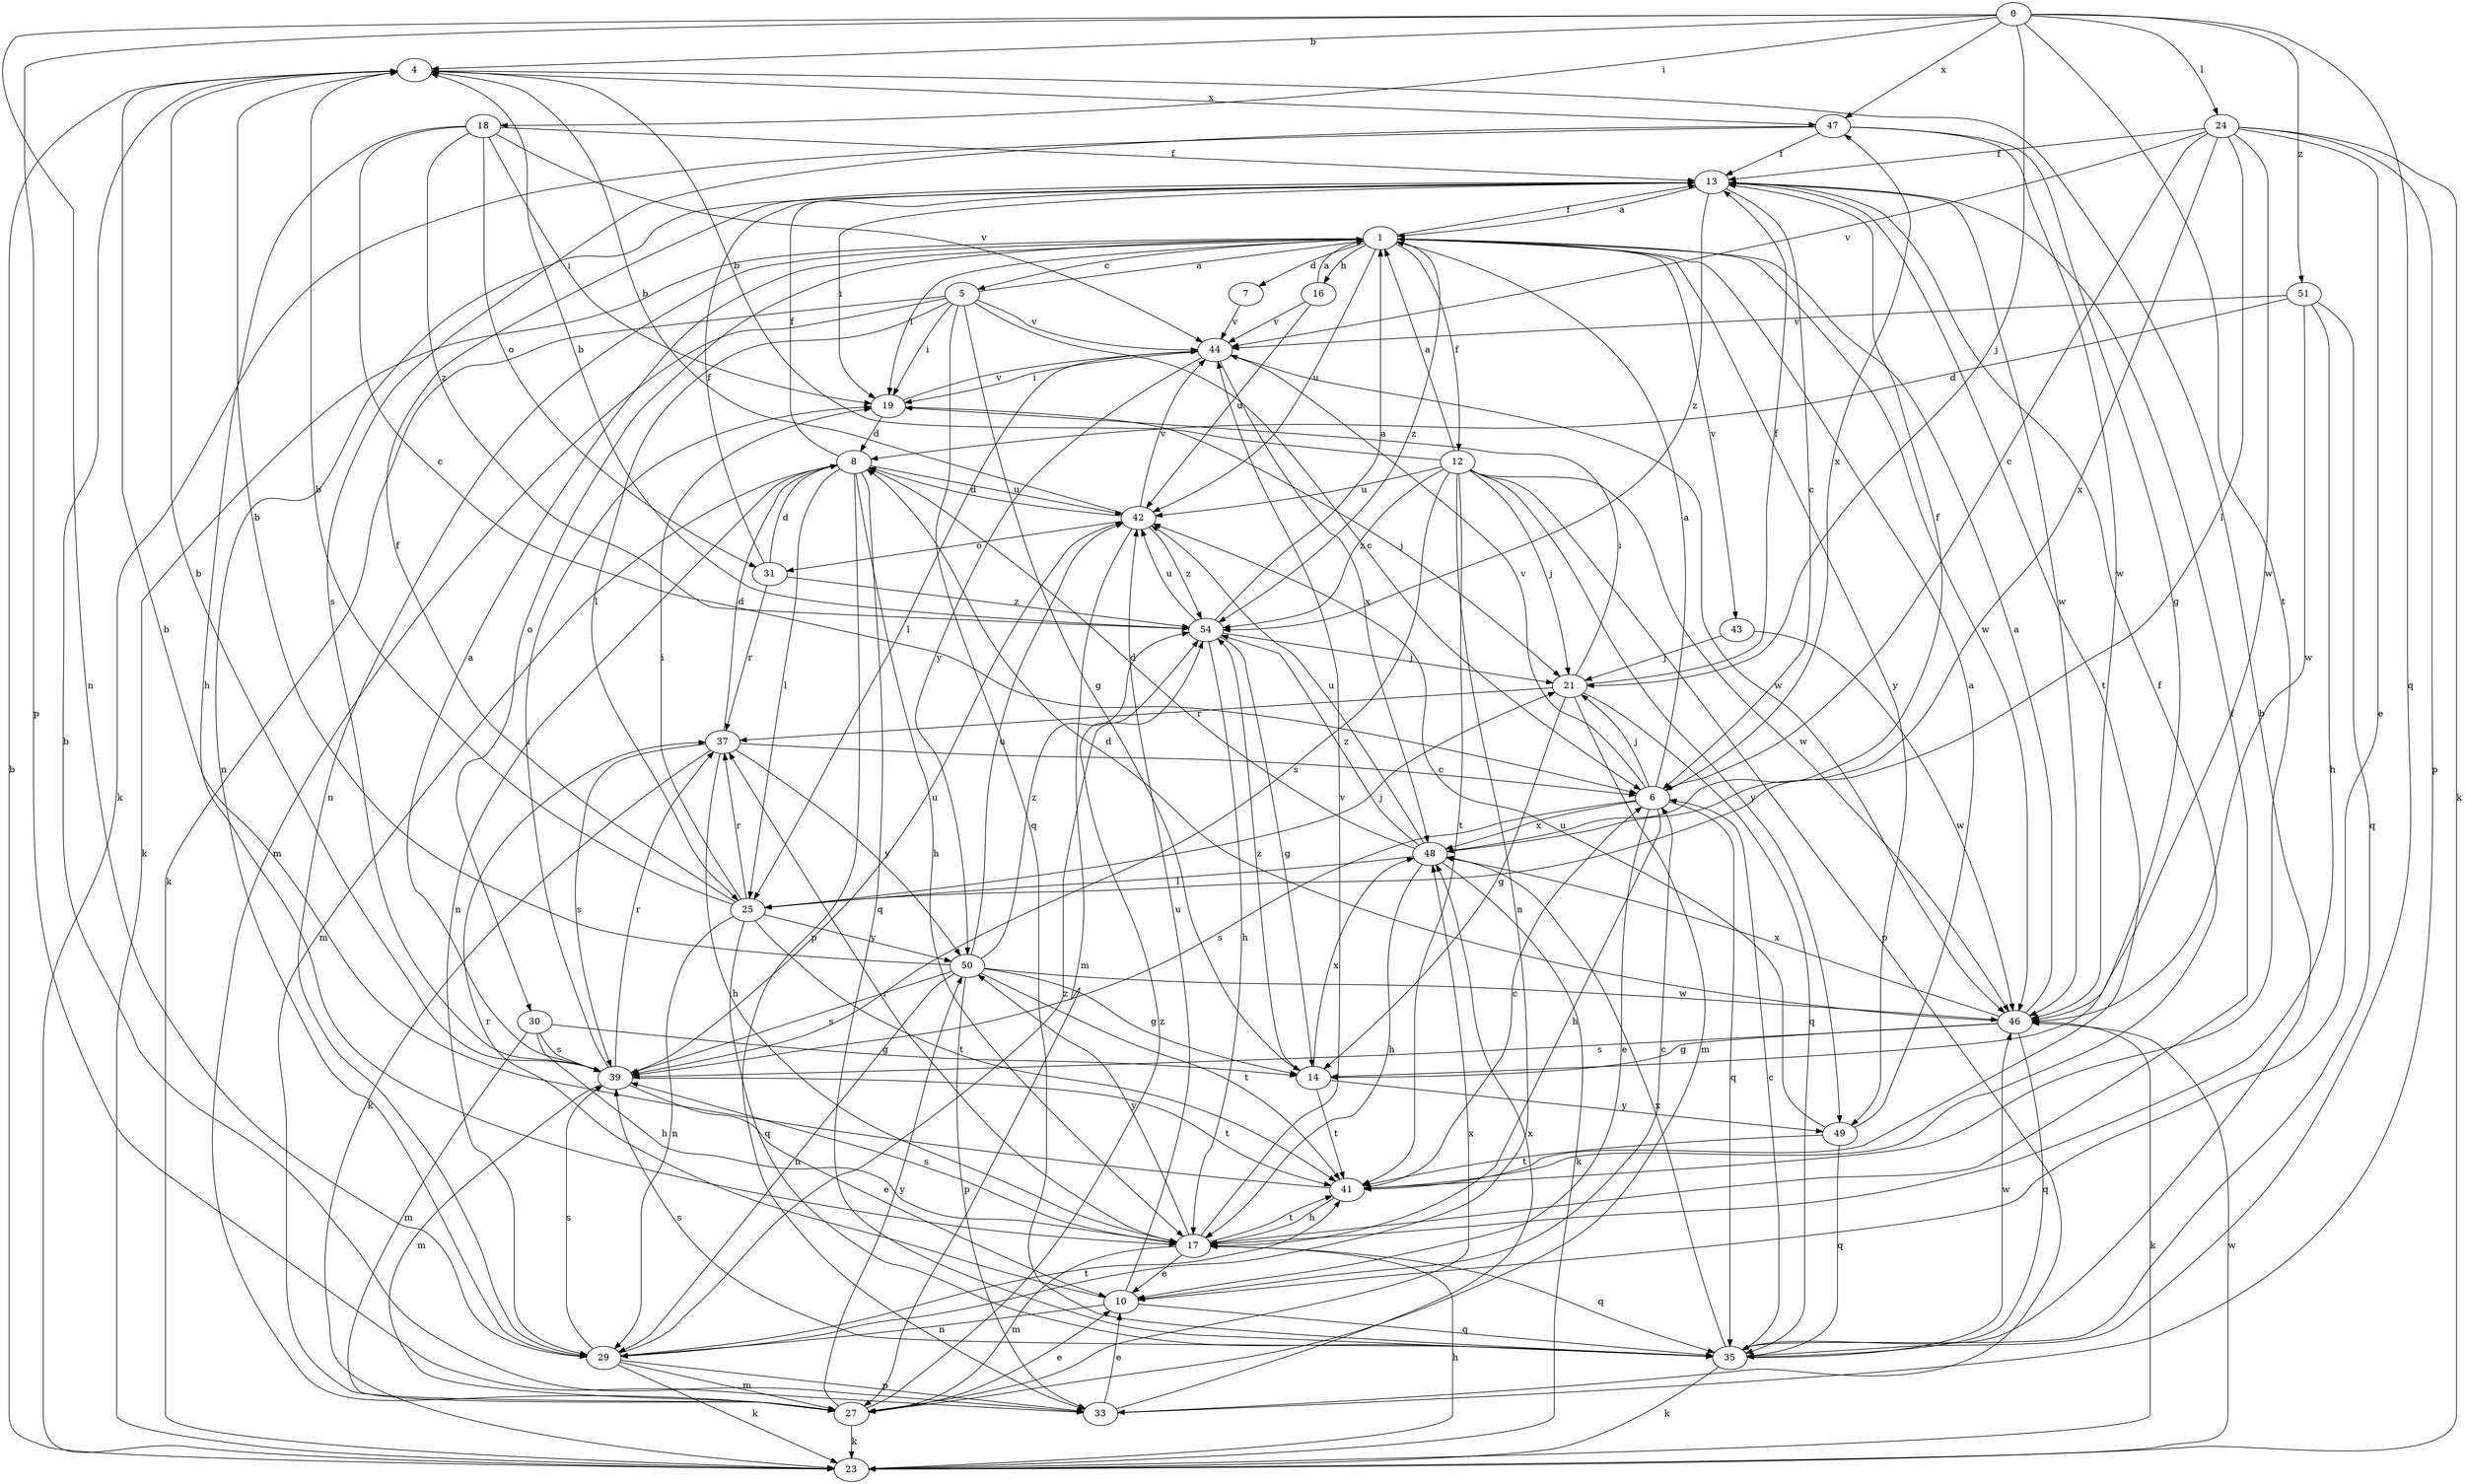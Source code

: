 strict digraph  {
0;
1;
4;
5;
6;
7;
8;
10;
12;
13;
14;
16;
17;
18;
19;
21;
23;
24;
25;
27;
29;
30;
31;
33;
35;
37;
39;
41;
42;
43;
44;
46;
47;
48;
49;
50;
51;
54;
0 -> 4  [label=b];
0 -> 18  [label=i];
0 -> 21  [label=j];
0 -> 24  [label=l];
0 -> 29  [label=n];
0 -> 33  [label=p];
0 -> 35  [label=q];
0 -> 41  [label=t];
0 -> 47  [label=x];
0 -> 51  [label=z];
1 -> 5  [label=c];
1 -> 7  [label=d];
1 -> 12  [label=f];
1 -> 13  [label=f];
1 -> 16  [label=h];
1 -> 19  [label=i];
1 -> 23  [label=k];
1 -> 29  [label=n];
1 -> 30  [label=o];
1 -> 42  [label=u];
1 -> 43  [label=v];
1 -> 46  [label=w];
1 -> 49  [label=y];
1 -> 54  [label=z];
4 -> 47  [label=x];
5 -> 1  [label=a];
5 -> 6  [label=c];
5 -> 14  [label=g];
5 -> 19  [label=i];
5 -> 23  [label=k];
5 -> 25  [label=l];
5 -> 27  [label=m];
5 -> 35  [label=q];
5 -> 44  [label=v];
6 -> 1  [label=a];
6 -> 10  [label=e];
6 -> 17  [label=h];
6 -> 21  [label=j];
6 -> 35  [label=q];
6 -> 39  [label=s];
6 -> 44  [label=v];
6 -> 47  [label=x];
6 -> 48  [label=x];
7 -> 44  [label=v];
8 -> 13  [label=f];
8 -> 17  [label=h];
8 -> 25  [label=l];
8 -> 27  [label=m];
8 -> 29  [label=n];
8 -> 33  [label=p];
8 -> 35  [label=q];
8 -> 42  [label=u];
10 -> 6  [label=c];
10 -> 29  [label=n];
10 -> 35  [label=q];
10 -> 37  [label=r];
10 -> 42  [label=u];
12 -> 1  [label=a];
12 -> 4  [label=b];
12 -> 21  [label=j];
12 -> 29  [label=n];
12 -> 33  [label=p];
12 -> 39  [label=s];
12 -> 41  [label=t];
12 -> 42  [label=u];
12 -> 46  [label=w];
12 -> 49  [label=y];
12 -> 54  [label=z];
13 -> 1  [label=a];
13 -> 6  [label=c];
13 -> 19  [label=i];
13 -> 29  [label=n];
13 -> 41  [label=t];
13 -> 46  [label=w];
13 -> 54  [label=z];
14 -> 41  [label=t];
14 -> 48  [label=x];
14 -> 49  [label=y];
14 -> 54  [label=z];
16 -> 1  [label=a];
16 -> 42  [label=u];
16 -> 44  [label=v];
17 -> 10  [label=e];
17 -> 13  [label=f];
17 -> 27  [label=m];
17 -> 35  [label=q];
17 -> 37  [label=r];
17 -> 39  [label=s];
17 -> 41  [label=t];
17 -> 44  [label=v];
17 -> 50  [label=y];
18 -> 6  [label=c];
18 -> 13  [label=f];
18 -> 17  [label=h];
18 -> 19  [label=i];
18 -> 31  [label=o];
18 -> 44  [label=v];
18 -> 54  [label=z];
19 -> 8  [label=d];
19 -> 21  [label=j];
19 -> 44  [label=v];
21 -> 13  [label=f];
21 -> 14  [label=g];
21 -> 19  [label=i];
21 -> 27  [label=m];
21 -> 35  [label=q];
21 -> 37  [label=r];
23 -> 4  [label=b];
23 -> 17  [label=h];
23 -> 46  [label=w];
24 -> 6  [label=c];
24 -> 10  [label=e];
24 -> 13  [label=f];
24 -> 23  [label=k];
24 -> 25  [label=l];
24 -> 33  [label=p];
24 -> 44  [label=v];
24 -> 46  [label=w];
24 -> 48  [label=x];
25 -> 4  [label=b];
25 -> 13  [label=f];
25 -> 19  [label=i];
25 -> 21  [label=j];
25 -> 29  [label=n];
25 -> 35  [label=q];
25 -> 37  [label=r];
25 -> 41  [label=t];
25 -> 50  [label=y];
27 -> 10  [label=e];
27 -> 23  [label=k];
27 -> 48  [label=x];
27 -> 50  [label=y];
27 -> 54  [label=z];
29 -> 23  [label=k];
29 -> 27  [label=m];
29 -> 33  [label=p];
29 -> 39  [label=s];
29 -> 41  [label=t];
29 -> 54  [label=z];
30 -> 14  [label=g];
30 -> 17  [label=h];
30 -> 27  [label=m];
30 -> 39  [label=s];
31 -> 8  [label=d];
31 -> 13  [label=f];
31 -> 37  [label=r];
31 -> 54  [label=z];
33 -> 4  [label=b];
33 -> 10  [label=e];
33 -> 48  [label=x];
35 -> 4  [label=b];
35 -> 6  [label=c];
35 -> 23  [label=k];
35 -> 39  [label=s];
35 -> 46  [label=w];
35 -> 48  [label=x];
37 -> 6  [label=c];
37 -> 8  [label=d];
37 -> 17  [label=h];
37 -> 23  [label=k];
37 -> 39  [label=s];
37 -> 50  [label=y];
39 -> 1  [label=a];
39 -> 4  [label=b];
39 -> 10  [label=e];
39 -> 19  [label=i];
39 -> 27  [label=m];
39 -> 37  [label=r];
39 -> 41  [label=t];
39 -> 42  [label=u];
41 -> 4  [label=b];
41 -> 6  [label=c];
41 -> 13  [label=f];
41 -> 17  [label=h];
42 -> 4  [label=b];
42 -> 8  [label=d];
42 -> 27  [label=m];
42 -> 31  [label=o];
42 -> 44  [label=v];
42 -> 54  [label=z];
43 -> 21  [label=j];
43 -> 46  [label=w];
44 -> 19  [label=i];
44 -> 25  [label=l];
44 -> 46  [label=w];
44 -> 48  [label=x];
44 -> 50  [label=y];
46 -> 1  [label=a];
46 -> 8  [label=d];
46 -> 14  [label=g];
46 -> 23  [label=k];
46 -> 35  [label=q];
46 -> 39  [label=s];
46 -> 48  [label=x];
47 -> 13  [label=f];
47 -> 14  [label=g];
47 -> 23  [label=k];
47 -> 39  [label=s];
47 -> 46  [label=w];
48 -> 8  [label=d];
48 -> 13  [label=f];
48 -> 17  [label=h];
48 -> 23  [label=k];
48 -> 25  [label=l];
48 -> 42  [label=u];
48 -> 54  [label=z];
49 -> 1  [label=a];
49 -> 35  [label=q];
49 -> 41  [label=t];
49 -> 42  [label=u];
50 -> 4  [label=b];
50 -> 14  [label=g];
50 -> 29  [label=n];
50 -> 33  [label=p];
50 -> 39  [label=s];
50 -> 41  [label=t];
50 -> 42  [label=u];
50 -> 46  [label=w];
50 -> 54  [label=z];
51 -> 8  [label=d];
51 -> 17  [label=h];
51 -> 35  [label=q];
51 -> 44  [label=v];
51 -> 46  [label=w];
54 -> 1  [label=a];
54 -> 4  [label=b];
54 -> 14  [label=g];
54 -> 17  [label=h];
54 -> 21  [label=j];
54 -> 42  [label=u];
}
